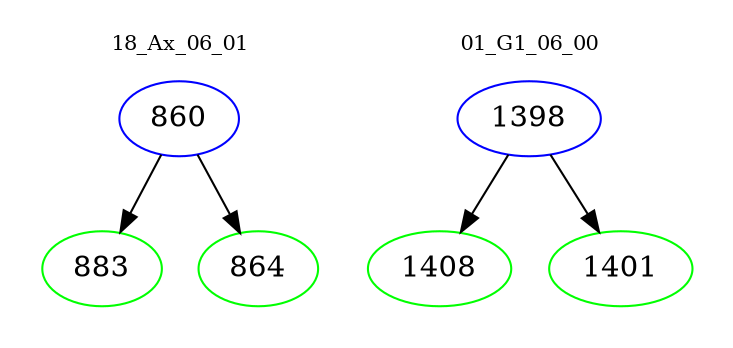 digraph{
subgraph cluster_0 {
color = white
label = "18_Ax_06_01";
fontsize=10;
T0_860 [label="860", color="blue"]
T0_860 -> T0_883 [color="black"]
T0_883 [label="883", color="green"]
T0_860 -> T0_864 [color="black"]
T0_864 [label="864", color="green"]
}
subgraph cluster_1 {
color = white
label = "01_G1_06_00";
fontsize=10;
T1_1398 [label="1398", color="blue"]
T1_1398 -> T1_1408 [color="black"]
T1_1408 [label="1408", color="green"]
T1_1398 -> T1_1401 [color="black"]
T1_1401 [label="1401", color="green"]
}
}
